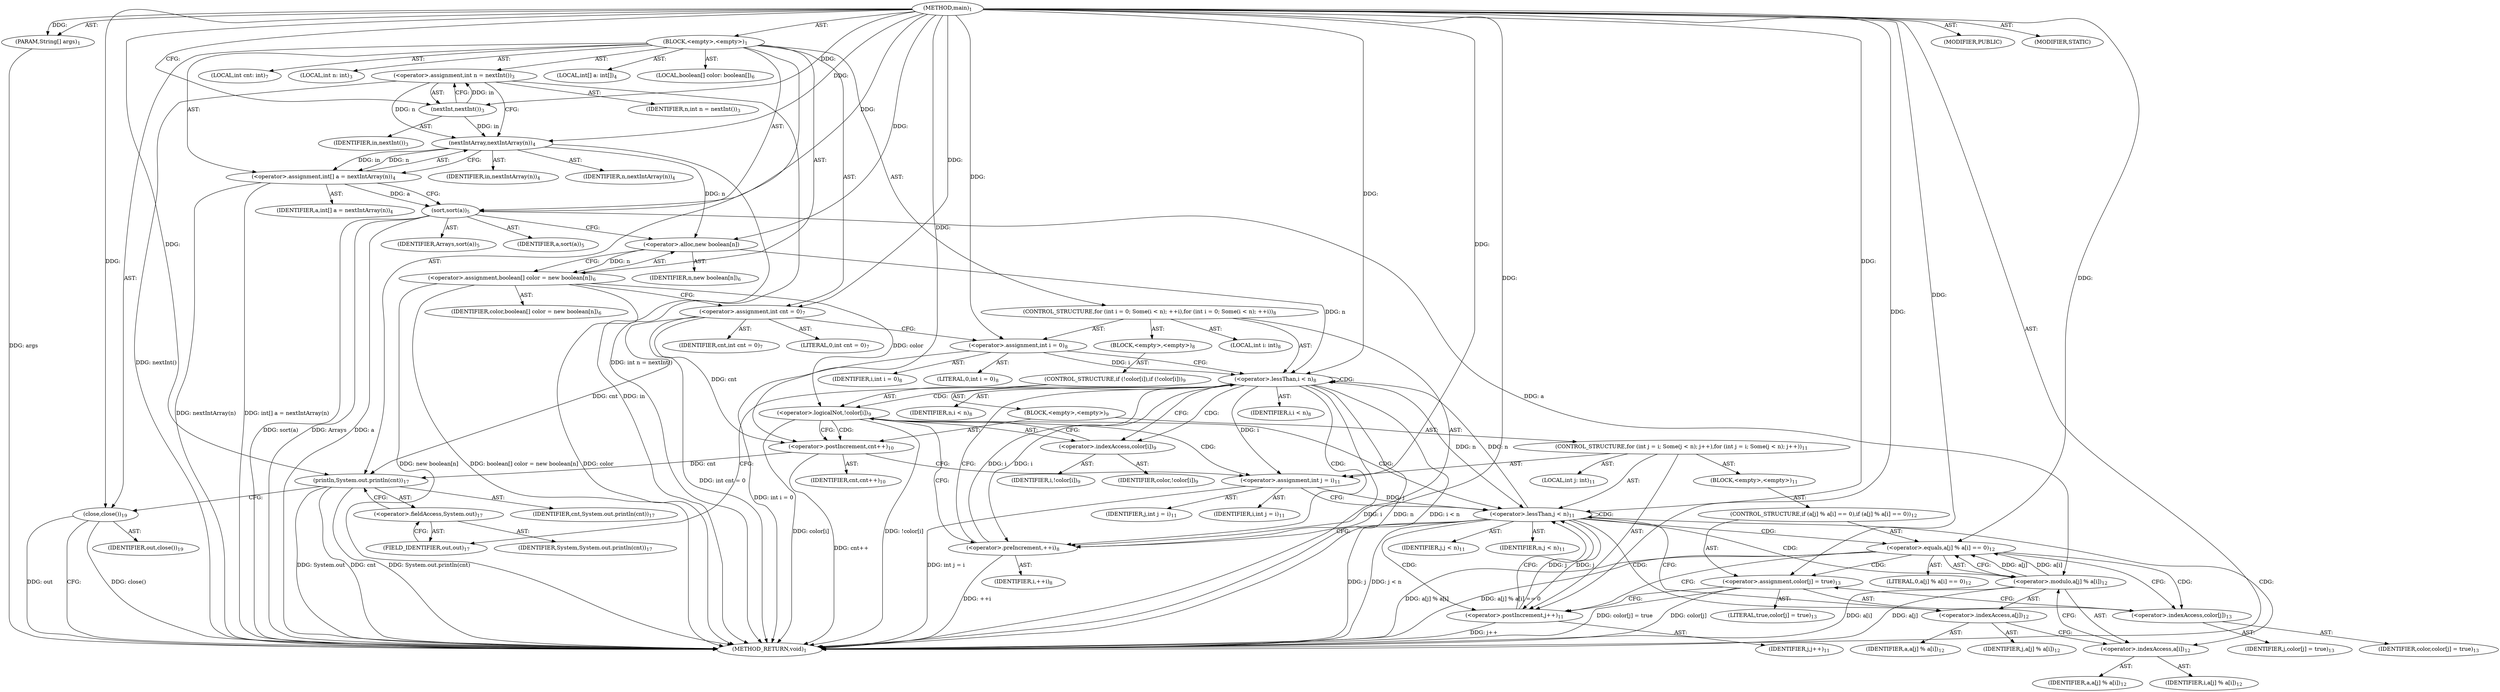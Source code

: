 digraph "main" {  
"17" [label = <(METHOD,main)<SUB>1</SUB>> ]
"18" [label = <(PARAM,String[] args)<SUB>1</SUB>> ]
"19" [label = <(BLOCK,&lt;empty&gt;,&lt;empty&gt;)<SUB>1</SUB>> ]
"20" [label = <(LOCAL,int n: int)<SUB>3</SUB>> ]
"21" [label = <(&lt;operator&gt;.assignment,int n = nextInt())<SUB>3</SUB>> ]
"22" [label = <(IDENTIFIER,n,int n = nextInt())<SUB>3</SUB>> ]
"23" [label = <(nextInt,nextInt())<SUB>3</SUB>> ]
"24" [label = <(IDENTIFIER,in,nextInt())<SUB>3</SUB>> ]
"25" [label = <(LOCAL,int[] a: int[])<SUB>4</SUB>> ]
"26" [label = <(&lt;operator&gt;.assignment,int[] a = nextIntArray(n))<SUB>4</SUB>> ]
"27" [label = <(IDENTIFIER,a,int[] a = nextIntArray(n))<SUB>4</SUB>> ]
"28" [label = <(nextIntArray,nextIntArray(n))<SUB>4</SUB>> ]
"29" [label = <(IDENTIFIER,in,nextIntArray(n))<SUB>4</SUB>> ]
"30" [label = <(IDENTIFIER,n,nextIntArray(n))<SUB>4</SUB>> ]
"31" [label = <(sort,sort(a))<SUB>5</SUB>> ]
"32" [label = <(IDENTIFIER,Arrays,sort(a))<SUB>5</SUB>> ]
"33" [label = <(IDENTIFIER,a,sort(a))<SUB>5</SUB>> ]
"34" [label = <(LOCAL,boolean[] color: boolean[])<SUB>6</SUB>> ]
"35" [label = <(&lt;operator&gt;.assignment,boolean[] color = new boolean[n])<SUB>6</SUB>> ]
"36" [label = <(IDENTIFIER,color,boolean[] color = new boolean[n])<SUB>6</SUB>> ]
"37" [label = <(&lt;operator&gt;.alloc,new boolean[n])> ]
"38" [label = <(IDENTIFIER,n,new boolean[n])<SUB>6</SUB>> ]
"39" [label = <(LOCAL,int cnt: int)<SUB>7</SUB>> ]
"40" [label = <(&lt;operator&gt;.assignment,int cnt = 0)<SUB>7</SUB>> ]
"41" [label = <(IDENTIFIER,cnt,int cnt = 0)<SUB>7</SUB>> ]
"42" [label = <(LITERAL,0,int cnt = 0)<SUB>7</SUB>> ]
"43" [label = <(CONTROL_STRUCTURE,for (int i = 0; Some(i &lt; n); ++i),for (int i = 0; Some(i &lt; n); ++i))<SUB>8</SUB>> ]
"44" [label = <(LOCAL,int i: int)<SUB>8</SUB>> ]
"45" [label = <(&lt;operator&gt;.assignment,int i = 0)<SUB>8</SUB>> ]
"46" [label = <(IDENTIFIER,i,int i = 0)<SUB>8</SUB>> ]
"47" [label = <(LITERAL,0,int i = 0)<SUB>8</SUB>> ]
"48" [label = <(&lt;operator&gt;.lessThan,i &lt; n)<SUB>8</SUB>> ]
"49" [label = <(IDENTIFIER,i,i &lt; n)<SUB>8</SUB>> ]
"50" [label = <(IDENTIFIER,n,i &lt; n)<SUB>8</SUB>> ]
"51" [label = <(&lt;operator&gt;.preIncrement,++i)<SUB>8</SUB>> ]
"52" [label = <(IDENTIFIER,i,++i)<SUB>8</SUB>> ]
"53" [label = <(BLOCK,&lt;empty&gt;,&lt;empty&gt;)<SUB>8</SUB>> ]
"54" [label = <(CONTROL_STRUCTURE,if (!color[i]),if (!color[i]))<SUB>9</SUB>> ]
"55" [label = <(&lt;operator&gt;.logicalNot,!color[i])<SUB>9</SUB>> ]
"56" [label = <(&lt;operator&gt;.indexAccess,color[i])<SUB>9</SUB>> ]
"57" [label = <(IDENTIFIER,color,!color[i])<SUB>9</SUB>> ]
"58" [label = <(IDENTIFIER,i,!color[i])<SUB>9</SUB>> ]
"59" [label = <(BLOCK,&lt;empty&gt;,&lt;empty&gt;)<SUB>9</SUB>> ]
"60" [label = <(&lt;operator&gt;.postIncrement,cnt++)<SUB>10</SUB>> ]
"61" [label = <(IDENTIFIER,cnt,cnt++)<SUB>10</SUB>> ]
"62" [label = <(CONTROL_STRUCTURE,for (int j = i; Some(j &lt; n); j++),for (int j = i; Some(j &lt; n); j++))<SUB>11</SUB>> ]
"63" [label = <(LOCAL,int j: int)<SUB>11</SUB>> ]
"64" [label = <(&lt;operator&gt;.assignment,int j = i)<SUB>11</SUB>> ]
"65" [label = <(IDENTIFIER,j,int j = i)<SUB>11</SUB>> ]
"66" [label = <(IDENTIFIER,i,int j = i)<SUB>11</SUB>> ]
"67" [label = <(&lt;operator&gt;.lessThan,j &lt; n)<SUB>11</SUB>> ]
"68" [label = <(IDENTIFIER,j,j &lt; n)<SUB>11</SUB>> ]
"69" [label = <(IDENTIFIER,n,j &lt; n)<SUB>11</SUB>> ]
"70" [label = <(&lt;operator&gt;.postIncrement,j++)<SUB>11</SUB>> ]
"71" [label = <(IDENTIFIER,j,j++)<SUB>11</SUB>> ]
"72" [label = <(BLOCK,&lt;empty&gt;,&lt;empty&gt;)<SUB>11</SUB>> ]
"73" [label = <(CONTROL_STRUCTURE,if (a[j] % a[i] == 0),if (a[j] % a[i] == 0))<SUB>12</SUB>> ]
"74" [label = <(&lt;operator&gt;.equals,a[j] % a[i] == 0)<SUB>12</SUB>> ]
"75" [label = <(&lt;operator&gt;.modulo,a[j] % a[i])<SUB>12</SUB>> ]
"76" [label = <(&lt;operator&gt;.indexAccess,a[j])<SUB>12</SUB>> ]
"77" [label = <(IDENTIFIER,a,a[j] % a[i])<SUB>12</SUB>> ]
"78" [label = <(IDENTIFIER,j,a[j] % a[i])<SUB>12</SUB>> ]
"79" [label = <(&lt;operator&gt;.indexAccess,a[i])<SUB>12</SUB>> ]
"80" [label = <(IDENTIFIER,a,a[j] % a[i])<SUB>12</SUB>> ]
"81" [label = <(IDENTIFIER,i,a[j] % a[i])<SUB>12</SUB>> ]
"82" [label = <(LITERAL,0,a[j] % a[i] == 0)<SUB>12</SUB>> ]
"83" [label = <(&lt;operator&gt;.assignment,color[j] = true)<SUB>13</SUB>> ]
"84" [label = <(&lt;operator&gt;.indexAccess,color[j])<SUB>13</SUB>> ]
"85" [label = <(IDENTIFIER,color,color[j] = true)<SUB>13</SUB>> ]
"86" [label = <(IDENTIFIER,j,color[j] = true)<SUB>13</SUB>> ]
"87" [label = <(LITERAL,true,color[j] = true)<SUB>13</SUB>> ]
"88" [label = <(println,System.out.println(cnt))<SUB>17</SUB>> ]
"89" [label = <(&lt;operator&gt;.fieldAccess,System.out)<SUB>17</SUB>> ]
"90" [label = <(IDENTIFIER,System,System.out.println(cnt))<SUB>17</SUB>> ]
"91" [label = <(FIELD_IDENTIFIER,out,out)<SUB>17</SUB>> ]
"92" [label = <(IDENTIFIER,cnt,System.out.println(cnt))<SUB>17</SUB>> ]
"93" [label = <(close,close())<SUB>19</SUB>> ]
"94" [label = <(IDENTIFIER,out,close())<SUB>19</SUB>> ]
"95" [label = <(MODIFIER,PUBLIC)> ]
"96" [label = <(MODIFIER,STATIC)> ]
"97" [label = <(METHOD_RETURN,void)<SUB>1</SUB>> ]
  "17" -> "18"  [ label = "AST: "] 
  "17" -> "19"  [ label = "AST: "] 
  "17" -> "95"  [ label = "AST: "] 
  "17" -> "96"  [ label = "AST: "] 
  "17" -> "97"  [ label = "AST: "] 
  "19" -> "20"  [ label = "AST: "] 
  "19" -> "21"  [ label = "AST: "] 
  "19" -> "25"  [ label = "AST: "] 
  "19" -> "26"  [ label = "AST: "] 
  "19" -> "31"  [ label = "AST: "] 
  "19" -> "34"  [ label = "AST: "] 
  "19" -> "35"  [ label = "AST: "] 
  "19" -> "39"  [ label = "AST: "] 
  "19" -> "40"  [ label = "AST: "] 
  "19" -> "43"  [ label = "AST: "] 
  "19" -> "88"  [ label = "AST: "] 
  "19" -> "93"  [ label = "AST: "] 
  "21" -> "22"  [ label = "AST: "] 
  "21" -> "23"  [ label = "AST: "] 
  "23" -> "24"  [ label = "AST: "] 
  "26" -> "27"  [ label = "AST: "] 
  "26" -> "28"  [ label = "AST: "] 
  "28" -> "29"  [ label = "AST: "] 
  "28" -> "30"  [ label = "AST: "] 
  "31" -> "32"  [ label = "AST: "] 
  "31" -> "33"  [ label = "AST: "] 
  "35" -> "36"  [ label = "AST: "] 
  "35" -> "37"  [ label = "AST: "] 
  "37" -> "38"  [ label = "AST: "] 
  "40" -> "41"  [ label = "AST: "] 
  "40" -> "42"  [ label = "AST: "] 
  "43" -> "44"  [ label = "AST: "] 
  "43" -> "45"  [ label = "AST: "] 
  "43" -> "48"  [ label = "AST: "] 
  "43" -> "51"  [ label = "AST: "] 
  "43" -> "53"  [ label = "AST: "] 
  "45" -> "46"  [ label = "AST: "] 
  "45" -> "47"  [ label = "AST: "] 
  "48" -> "49"  [ label = "AST: "] 
  "48" -> "50"  [ label = "AST: "] 
  "51" -> "52"  [ label = "AST: "] 
  "53" -> "54"  [ label = "AST: "] 
  "54" -> "55"  [ label = "AST: "] 
  "54" -> "59"  [ label = "AST: "] 
  "55" -> "56"  [ label = "AST: "] 
  "56" -> "57"  [ label = "AST: "] 
  "56" -> "58"  [ label = "AST: "] 
  "59" -> "60"  [ label = "AST: "] 
  "59" -> "62"  [ label = "AST: "] 
  "60" -> "61"  [ label = "AST: "] 
  "62" -> "63"  [ label = "AST: "] 
  "62" -> "64"  [ label = "AST: "] 
  "62" -> "67"  [ label = "AST: "] 
  "62" -> "70"  [ label = "AST: "] 
  "62" -> "72"  [ label = "AST: "] 
  "64" -> "65"  [ label = "AST: "] 
  "64" -> "66"  [ label = "AST: "] 
  "67" -> "68"  [ label = "AST: "] 
  "67" -> "69"  [ label = "AST: "] 
  "70" -> "71"  [ label = "AST: "] 
  "72" -> "73"  [ label = "AST: "] 
  "73" -> "74"  [ label = "AST: "] 
  "73" -> "83"  [ label = "AST: "] 
  "74" -> "75"  [ label = "AST: "] 
  "74" -> "82"  [ label = "AST: "] 
  "75" -> "76"  [ label = "AST: "] 
  "75" -> "79"  [ label = "AST: "] 
  "76" -> "77"  [ label = "AST: "] 
  "76" -> "78"  [ label = "AST: "] 
  "79" -> "80"  [ label = "AST: "] 
  "79" -> "81"  [ label = "AST: "] 
  "83" -> "84"  [ label = "AST: "] 
  "83" -> "87"  [ label = "AST: "] 
  "84" -> "85"  [ label = "AST: "] 
  "84" -> "86"  [ label = "AST: "] 
  "88" -> "89"  [ label = "AST: "] 
  "88" -> "92"  [ label = "AST: "] 
  "89" -> "90"  [ label = "AST: "] 
  "89" -> "91"  [ label = "AST: "] 
  "93" -> "94"  [ label = "AST: "] 
  "21" -> "28"  [ label = "CFG: "] 
  "26" -> "31"  [ label = "CFG: "] 
  "31" -> "37"  [ label = "CFG: "] 
  "35" -> "40"  [ label = "CFG: "] 
  "40" -> "45"  [ label = "CFG: "] 
  "88" -> "93"  [ label = "CFG: "] 
  "93" -> "97"  [ label = "CFG: "] 
  "23" -> "21"  [ label = "CFG: "] 
  "28" -> "26"  [ label = "CFG: "] 
  "37" -> "35"  [ label = "CFG: "] 
  "45" -> "48"  [ label = "CFG: "] 
  "48" -> "56"  [ label = "CFG: "] 
  "48" -> "91"  [ label = "CFG: "] 
  "51" -> "48"  [ label = "CFG: "] 
  "89" -> "88"  [ label = "CFG: "] 
  "91" -> "89"  [ label = "CFG: "] 
  "55" -> "60"  [ label = "CFG: "] 
  "55" -> "51"  [ label = "CFG: "] 
  "56" -> "55"  [ label = "CFG: "] 
  "60" -> "64"  [ label = "CFG: "] 
  "64" -> "67"  [ label = "CFG: "] 
  "67" -> "76"  [ label = "CFG: "] 
  "67" -> "51"  [ label = "CFG: "] 
  "70" -> "67"  [ label = "CFG: "] 
  "74" -> "84"  [ label = "CFG: "] 
  "74" -> "70"  [ label = "CFG: "] 
  "83" -> "70"  [ label = "CFG: "] 
  "75" -> "74"  [ label = "CFG: "] 
  "84" -> "83"  [ label = "CFG: "] 
  "76" -> "79"  [ label = "CFG: "] 
  "79" -> "75"  [ label = "CFG: "] 
  "17" -> "23"  [ label = "CFG: "] 
  "18" -> "97"  [ label = "DDG: args"] 
  "21" -> "97"  [ label = "DDG: nextInt()"] 
  "21" -> "97"  [ label = "DDG: int n = nextInt()"] 
  "28" -> "97"  [ label = "DDG: in"] 
  "26" -> "97"  [ label = "DDG: nextIntArray(n)"] 
  "26" -> "97"  [ label = "DDG: int[] a = nextIntArray(n)"] 
  "31" -> "97"  [ label = "DDG: a"] 
  "31" -> "97"  [ label = "DDG: sort(a)"] 
  "35" -> "97"  [ label = "DDG: color"] 
  "35" -> "97"  [ label = "DDG: new boolean[n]"] 
  "35" -> "97"  [ label = "DDG: boolean[] color = new boolean[n]"] 
  "40" -> "97"  [ label = "DDG: int cnt = 0"] 
  "45" -> "97"  [ label = "DDG: int i = 0"] 
  "48" -> "97"  [ label = "DDG: i"] 
  "48" -> "97"  [ label = "DDG: n"] 
  "48" -> "97"  [ label = "DDG: i &lt; n"] 
  "88" -> "97"  [ label = "DDG: System.out"] 
  "88" -> "97"  [ label = "DDG: cnt"] 
  "88" -> "97"  [ label = "DDG: System.out.println(cnt)"] 
  "93" -> "97"  [ label = "DDG: close()"] 
  "55" -> "97"  [ label = "DDG: color[i]"] 
  "55" -> "97"  [ label = "DDG: !color[i]"] 
  "60" -> "97"  [ label = "DDG: cnt++"] 
  "64" -> "97"  [ label = "DDG: int j = i"] 
  "67" -> "97"  [ label = "DDG: j"] 
  "67" -> "97"  [ label = "DDG: j &lt; n"] 
  "51" -> "97"  [ label = "DDG: ++i"] 
  "75" -> "97"  [ label = "DDG: a[j]"] 
  "75" -> "97"  [ label = "DDG: a[i]"] 
  "74" -> "97"  [ label = "DDG: a[j] % a[i]"] 
  "74" -> "97"  [ label = "DDG: a[j] % a[i] == 0"] 
  "83" -> "97"  [ label = "DDG: color[j]"] 
  "83" -> "97"  [ label = "DDG: color[j] = true"] 
  "70" -> "97"  [ label = "DDG: j++"] 
  "93" -> "97"  [ label = "DDG: out"] 
  "31" -> "97"  [ label = "DDG: Arrays"] 
  "17" -> "18"  [ label = "DDG: "] 
  "23" -> "21"  [ label = "DDG: in"] 
  "28" -> "26"  [ label = "DDG: in"] 
  "28" -> "26"  [ label = "DDG: n"] 
  "37" -> "35"  [ label = "DDG: n"] 
  "17" -> "40"  [ label = "DDG: "] 
  "17" -> "31"  [ label = "DDG: "] 
  "26" -> "31"  [ label = "DDG: a"] 
  "17" -> "45"  [ label = "DDG: "] 
  "40" -> "88"  [ label = "DDG: cnt"] 
  "60" -> "88"  [ label = "DDG: cnt"] 
  "17" -> "88"  [ label = "DDG: "] 
  "17" -> "93"  [ label = "DDG: "] 
  "17" -> "23"  [ label = "DDG: "] 
  "23" -> "28"  [ label = "DDG: in"] 
  "17" -> "28"  [ label = "DDG: "] 
  "21" -> "28"  [ label = "DDG: n"] 
  "28" -> "37"  [ label = "DDG: n"] 
  "17" -> "37"  [ label = "DDG: "] 
  "45" -> "48"  [ label = "DDG: i"] 
  "51" -> "48"  [ label = "DDG: i"] 
  "17" -> "48"  [ label = "DDG: "] 
  "37" -> "48"  [ label = "DDG: n"] 
  "67" -> "48"  [ label = "DDG: n"] 
  "48" -> "51"  [ label = "DDG: i"] 
  "17" -> "51"  [ label = "DDG: "] 
  "35" -> "55"  [ label = "DDG: color"] 
  "40" -> "60"  [ label = "DDG: cnt"] 
  "17" -> "60"  [ label = "DDG: "] 
  "48" -> "64"  [ label = "DDG: i"] 
  "17" -> "64"  [ label = "DDG: "] 
  "64" -> "67"  [ label = "DDG: j"] 
  "70" -> "67"  [ label = "DDG: j"] 
  "17" -> "67"  [ label = "DDG: "] 
  "48" -> "67"  [ label = "DDG: n"] 
  "67" -> "70"  [ label = "DDG: j"] 
  "17" -> "70"  [ label = "DDG: "] 
  "17" -> "83"  [ label = "DDG: "] 
  "75" -> "74"  [ label = "DDG: a[j]"] 
  "75" -> "74"  [ label = "DDG: a[i]"] 
  "17" -> "74"  [ label = "DDG: "] 
  "31" -> "75"  [ label = "DDG: a"] 
  "48" -> "48"  [ label = "CDG: "] 
  "48" -> "51"  [ label = "CDG: "] 
  "48" -> "56"  [ label = "CDG: "] 
  "48" -> "55"  [ label = "CDG: "] 
  "55" -> "60"  [ label = "CDG: "] 
  "55" -> "64"  [ label = "CDG: "] 
  "55" -> "67"  [ label = "CDG: "] 
  "67" -> "75"  [ label = "CDG: "] 
  "67" -> "67"  [ label = "CDG: "] 
  "67" -> "70"  [ label = "CDG: "] 
  "67" -> "74"  [ label = "CDG: "] 
  "67" -> "76"  [ label = "CDG: "] 
  "67" -> "79"  [ label = "CDG: "] 
  "74" -> "83"  [ label = "CDG: "] 
  "74" -> "84"  [ label = "CDG: "] 
}
